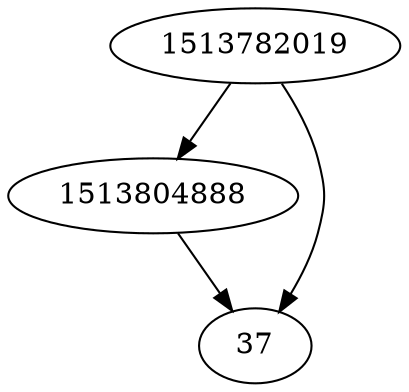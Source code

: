 strict digraph  {
1513804888;
1513782019;
37;
1513804888 -> 37;
1513782019 -> 37;
1513782019 -> 1513804888;
}
